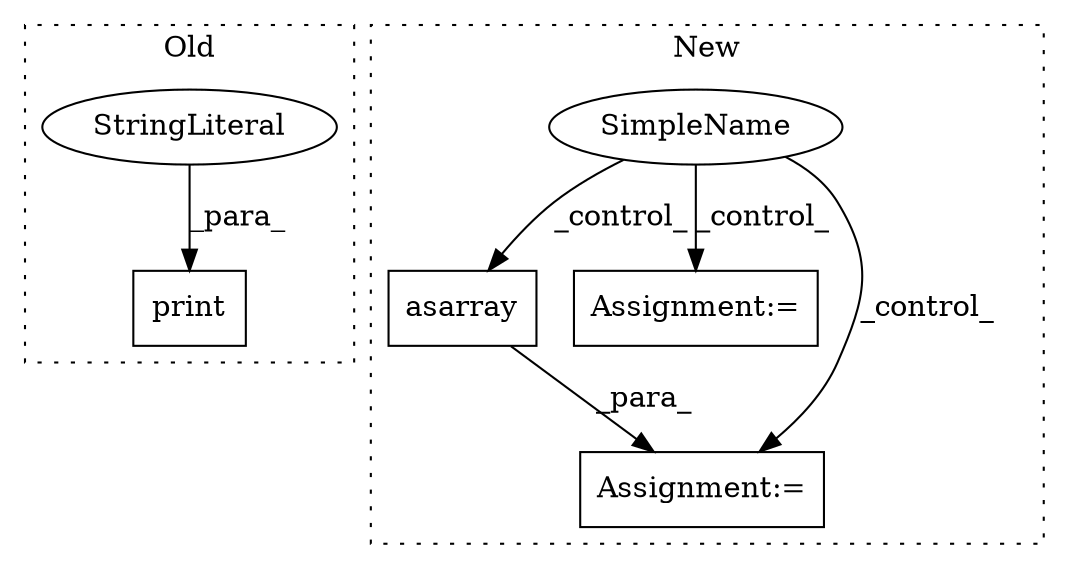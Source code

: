 digraph G {
subgraph cluster0 {
1 [label="print" a="32" s="15086,15125" l="6,1" shape="box"];
3 [label="StringLiteral" a="45" s="15092" l="33" shape="ellipse"];
label = "Old";
style="dotted";
}
subgraph cluster1 {
2 [label="asarray" a="32" s="10250,10276" l="8,1" shape="box"];
4 [label="SimpleName" a="42" s="" l="" shape="ellipse"];
5 [label="Assignment:=" a="7" s="9756" l="14" shape="box"];
6 [label="Assignment:=" a="7" s="10231" l="1" shape="box"];
label = "New";
style="dotted";
}
2 -> 6 [label="_para_"];
3 -> 1 [label="_para_"];
4 -> 2 [label="_control_"];
4 -> 5 [label="_control_"];
4 -> 6 [label="_control_"];
}